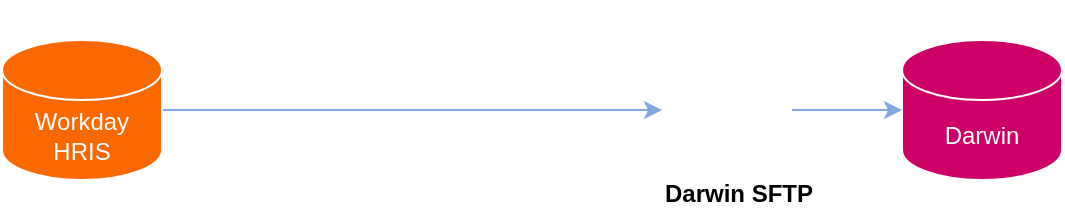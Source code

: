 <mxfile version="24.7.6">
  <diagram name="Page-1" id="A9XR1jZGHq--YnNvkIuj">
    <mxGraphModel dx="1050" dy="557" grid="1" gridSize="10" guides="1" tooltips="1" connect="1" arrows="1" fold="1" page="1" pageScale="1" pageWidth="850" pageHeight="1100" math="0" shadow="0">
      <root>
        <mxCell id="0" />
        <mxCell id="1" parent="0" />
        <mxCell id="-0u0BnXHOa6PvTaj0j1a-3" style="edgeStyle=orthogonalEdgeStyle;rounded=0;orthogonalLoop=1;jettySize=auto;html=1;endArrow=classic;endFill=1;strokeColor=#7EA6E0;" edge="1" parent="1" source="-0u0BnXHOa6PvTaj0j1a-1">
          <mxGeometry relative="1" as="geometry">
            <mxPoint x="590" y="295" as="targetPoint" />
          </mxGeometry>
        </mxCell>
        <mxCell id="-0u0BnXHOa6PvTaj0j1a-1" value="&lt;font color=&quot;#ffffff&quot;&gt;Workday HRIS&lt;/font&gt;" style="shape=cylinder3;whiteSpace=wrap;html=1;boundedLbl=1;backgroundOutline=1;size=15;fillColor=#fa6800;fontColor=#000000;strokeColor=#FFFFFF;" vertex="1" parent="1">
          <mxGeometry x="260" y="260" width="80" height="70" as="geometry" />
        </mxCell>
        <mxCell id="-0u0BnXHOa6PvTaj0j1a-2" value="&lt;font color=&quot;#ffffff&quot;&gt;Darwin&lt;/font&gt;" style="shape=cylinder3;whiteSpace=wrap;html=1;boundedLbl=1;backgroundOutline=1;size=15;fillColor=#CC0066;fontColor=#000000;strokeColor=#FFFFFF;" vertex="1" parent="1">
          <mxGeometry x="710" y="260" width="80" height="70" as="geometry" />
        </mxCell>
        <mxCell id="-0u0BnXHOa6PvTaj0j1a-4" value="&lt;b&gt;Darwin SFTP&lt;/b&gt;" style="shape=image;html=1;verticalAlign=top;verticalLabelPosition=bottom;labelBackgroundColor=#ffffff;imageAspect=0;aspect=fixed;image=https://cdn2.iconfinder.com/data/icons/whcompare-servers-web-hosting/50/sftp-128.png" vertex="1" parent="1">
          <mxGeometry x="600" y="267.5" width="55" height="55" as="geometry" />
        </mxCell>
        <mxCell id="-0u0BnXHOa6PvTaj0j1a-7" value="" style="shape=image;verticalLabelPosition=bottom;labelBackgroundColor=default;verticalAlign=top;aspect=fixed;imageAspect=0;image=https://cdn-icons-png.flaticon.com/512/9159/9159105.png;" vertex="1" parent="1">
          <mxGeometry x="360" y="240" width="40" height="40" as="geometry" />
        </mxCell>
        <mxCell id="-0u0BnXHOa6PvTaj0j1a-8" value="" style="shape=image;verticalLabelPosition=bottom;labelBackgroundColor=default;verticalAlign=top;aspect=fixed;imageAspect=0;image=https://cdn-icons-png.flaticon.com/512/9159/9159105.png;" vertex="1" parent="1">
          <mxGeometry x="400" y="240" width="40" height="40" as="geometry" />
        </mxCell>
        <mxCell id="-0u0BnXHOa6PvTaj0j1a-10" style="edgeStyle=orthogonalEdgeStyle;rounded=0;orthogonalLoop=1;jettySize=auto;html=1;entryX=0;entryY=0.5;entryDx=0;entryDy=0;entryPerimeter=0;strokeColor=#7EA6E0;align=center;verticalAlign=middle;fontFamily=Helvetica;fontSize=11;fontColor=default;labelBackgroundColor=default;endArrow=classic;endFill=1;" edge="1" parent="1" source="-0u0BnXHOa6PvTaj0j1a-4" target="-0u0BnXHOa6PvTaj0j1a-2">
          <mxGeometry relative="1" as="geometry" />
        </mxCell>
      </root>
    </mxGraphModel>
  </diagram>
</mxfile>
